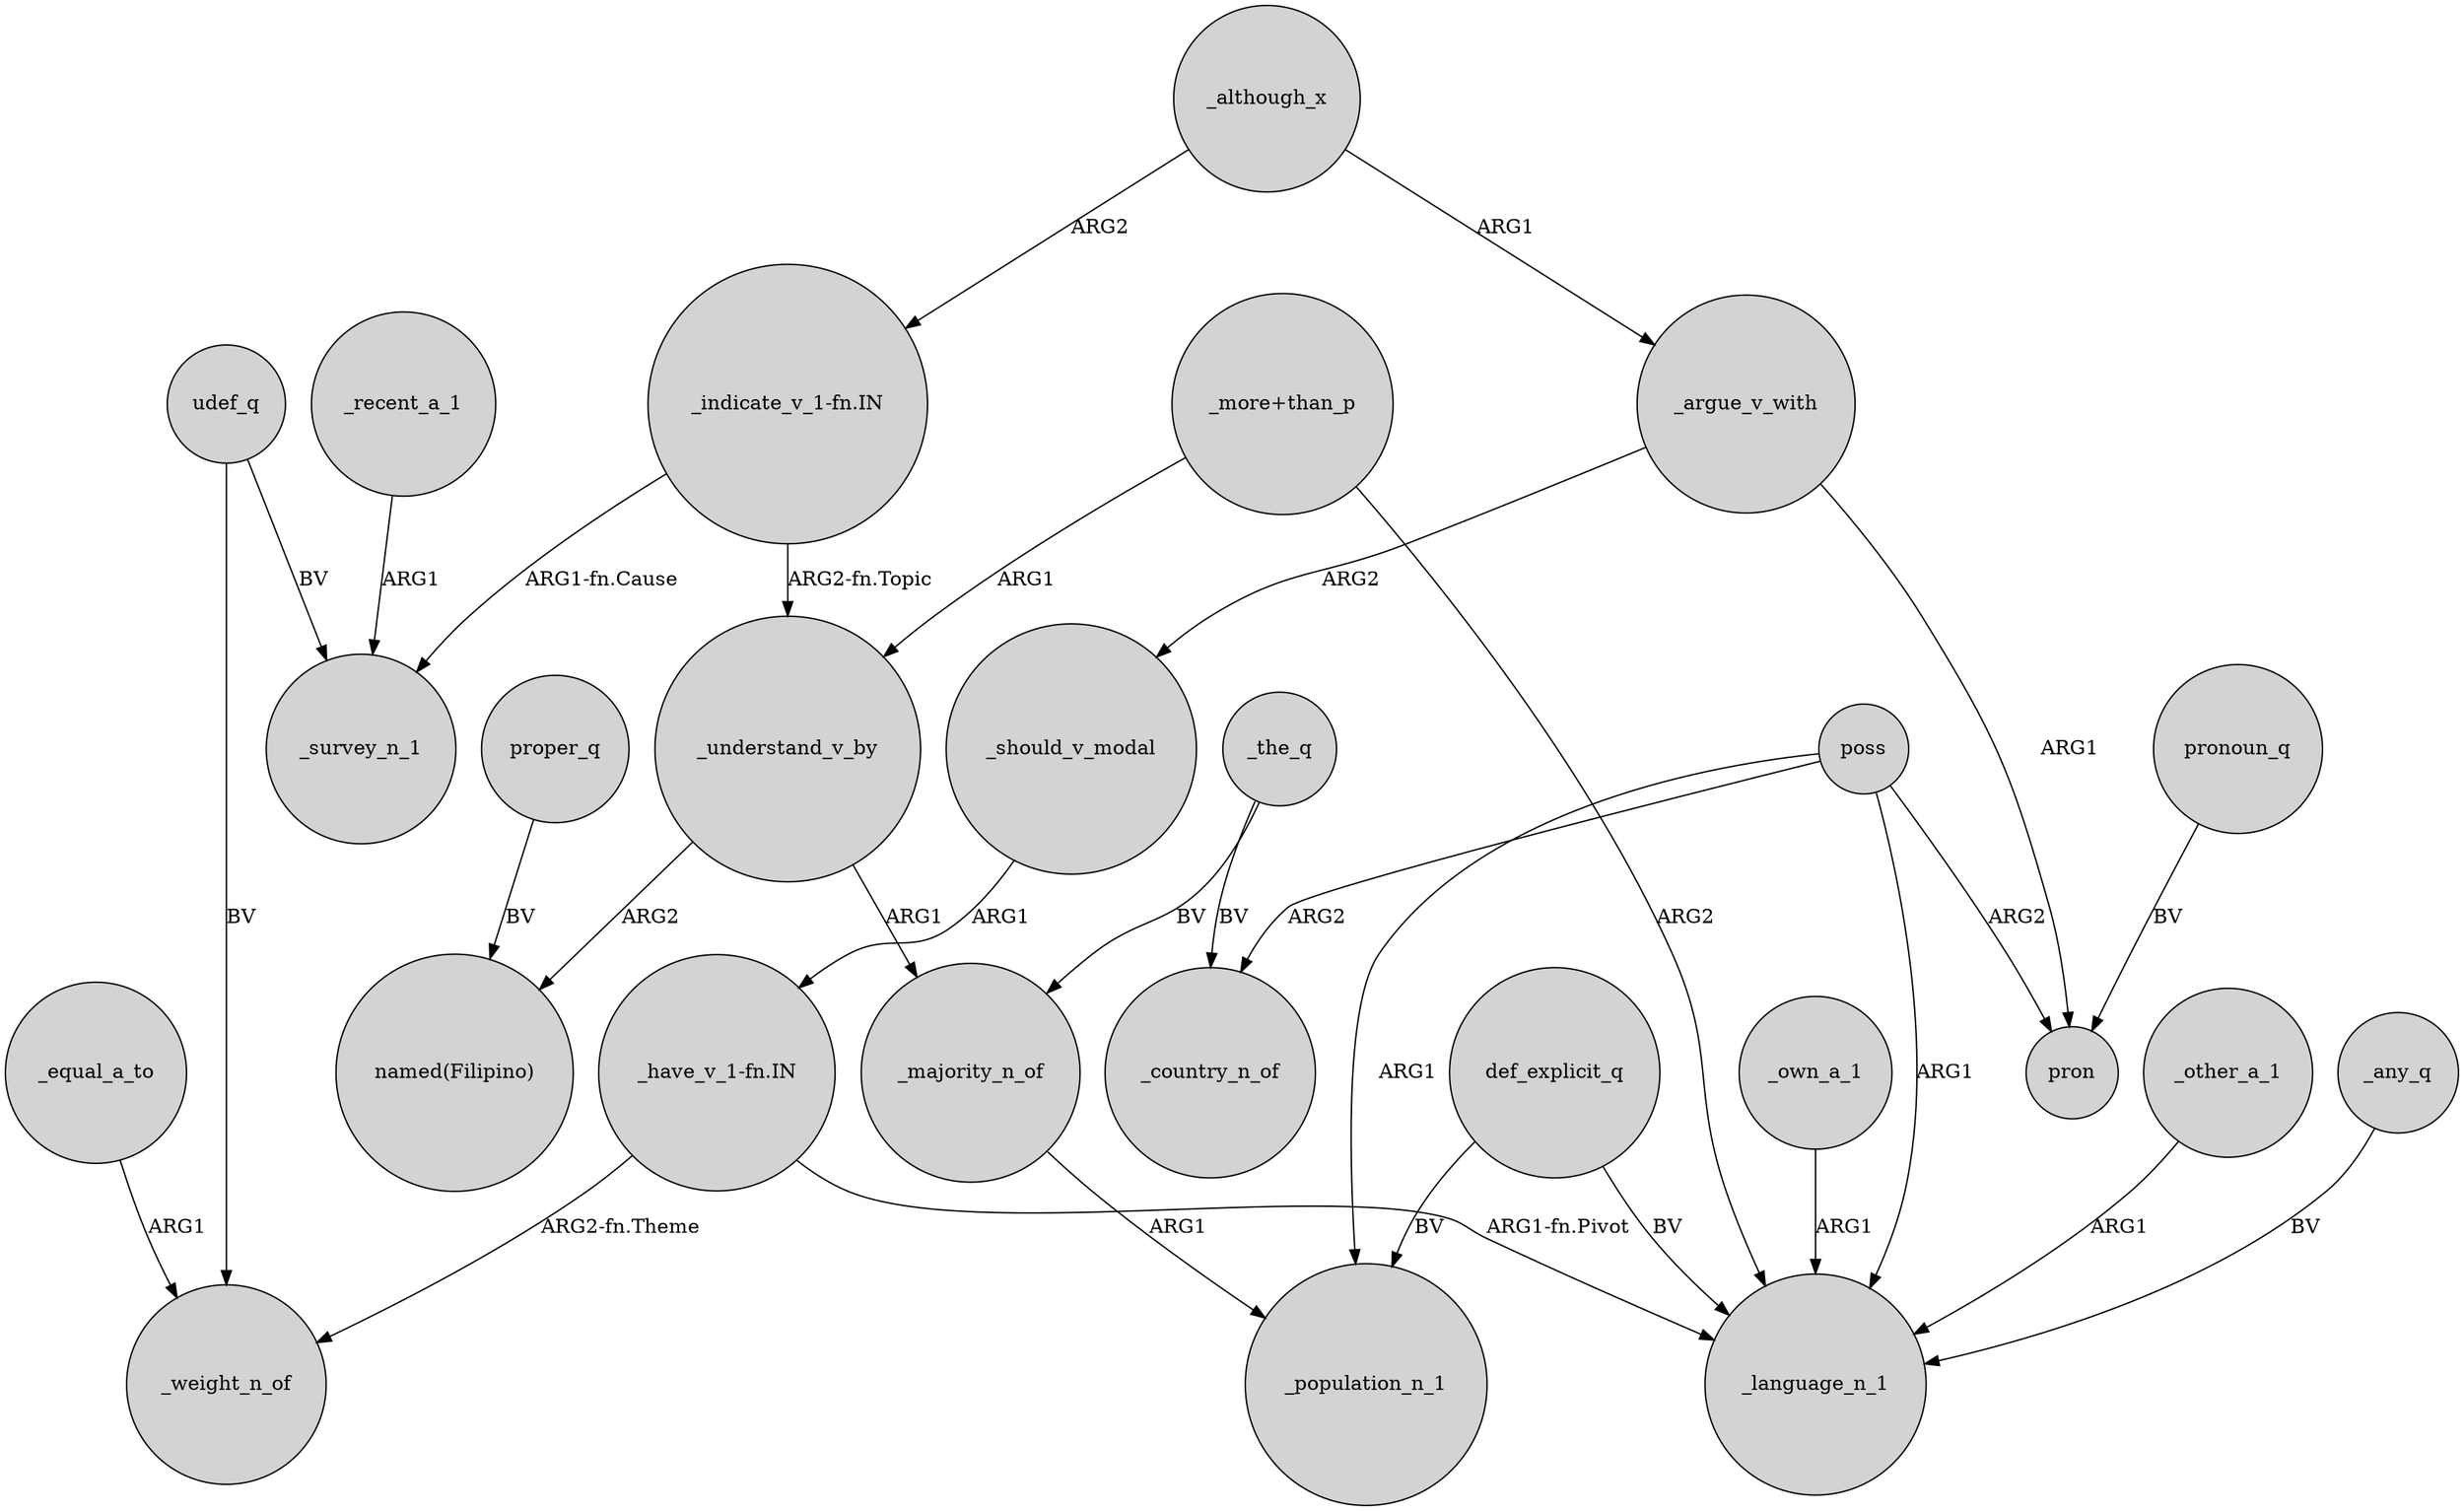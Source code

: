 digraph {
	node [shape=circle style=filled]
	_recent_a_1 -> _survey_n_1 [label=ARG1]
	poss -> _country_n_of [label=ARG2]
	poss -> pron [label=ARG2]
	_majority_n_of -> _population_n_1 [label=ARG1]
	"_have_v_1-fn.IN" -> _language_n_1 [label="ARG1-fn.Pivot"]
	udef_q -> _survey_n_1 [label=BV]
	_understand_v_by -> _majority_n_of [label=ARG1]
	udef_q -> _weight_n_of [label=BV]
	"_indicate_v_1-fn.IN" -> _understand_v_by [label="ARG2-fn.Topic"]
	_the_q -> _majority_n_of [label=BV]
	_own_a_1 -> _language_n_1 [label=ARG1]
	_although_x -> _argue_v_with [label=ARG1]
	_other_a_1 -> _language_n_1 [label=ARG1]
	_although_x -> "_indicate_v_1-fn.IN" [label=ARG2]
	_should_v_modal -> "_have_v_1-fn.IN" [label=ARG1]
	_understand_v_by -> "named(Filipino)" [label=ARG2]
	_argue_v_with -> pron [label=ARG1]
	def_explicit_q -> _language_n_1 [label=BV]
	pronoun_q -> pron [label=BV]
	_the_q -> _country_n_of [label=BV]
	poss -> _language_n_1 [label=ARG1]
	def_explicit_q -> _population_n_1 [label=BV]
	"_more+than_p" -> _understand_v_by [label=ARG1]
	_equal_a_to -> _weight_n_of [label=ARG1]
	_argue_v_with -> _should_v_modal [label=ARG2]
	_any_q -> _language_n_1 [label=BV]
	proper_q -> "named(Filipino)" [label=BV]
	"_more+than_p" -> _language_n_1 [label=ARG2]
	poss -> _population_n_1 [label=ARG1]
	"_indicate_v_1-fn.IN" -> _survey_n_1 [label="ARG1-fn.Cause"]
	"_have_v_1-fn.IN" -> _weight_n_of [label="ARG2-fn.Theme"]
}

